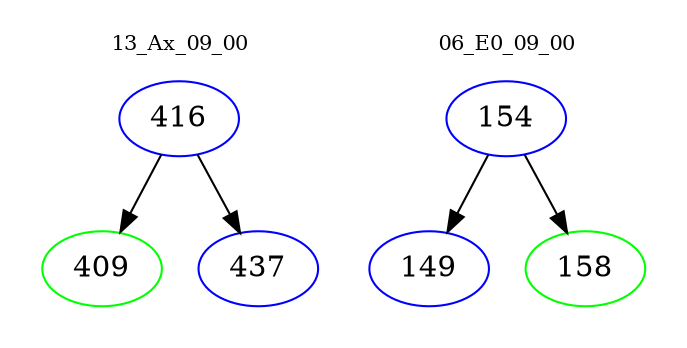 digraph{
subgraph cluster_0 {
color = white
label = "13_Ax_09_00";
fontsize=10;
T0_416 [label="416", color="blue"]
T0_416 -> T0_409 [color="black"]
T0_409 [label="409", color="green"]
T0_416 -> T0_437 [color="black"]
T0_437 [label="437", color="blue"]
}
subgraph cluster_1 {
color = white
label = "06_E0_09_00";
fontsize=10;
T1_154 [label="154", color="blue"]
T1_154 -> T1_149 [color="black"]
T1_149 [label="149", color="blue"]
T1_154 -> T1_158 [color="black"]
T1_158 [label="158", color="green"]
}
}
